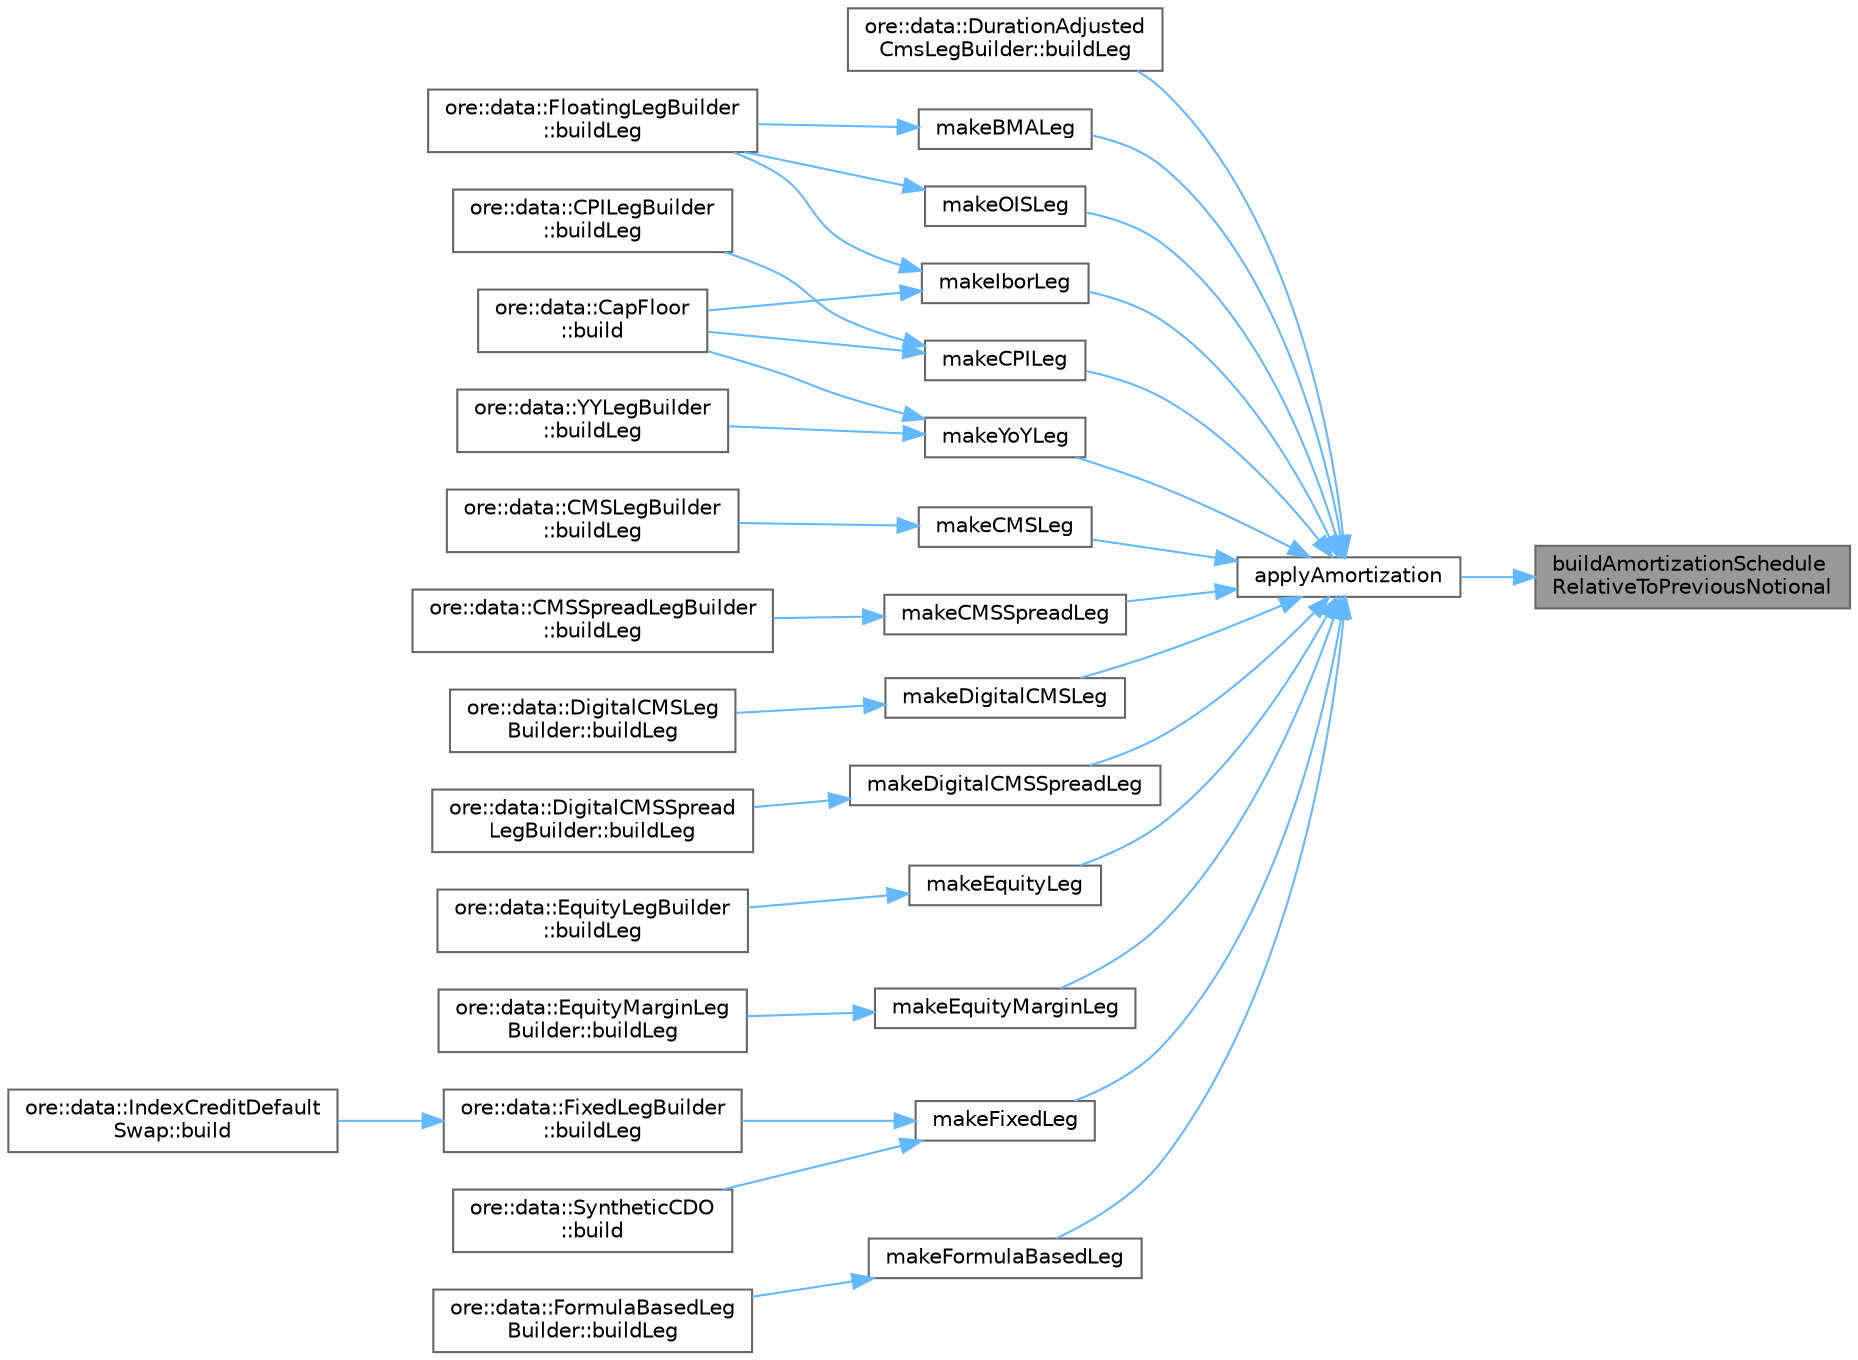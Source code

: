 digraph "buildAmortizationScheduleRelativeToPreviousNotional"
{
 // INTERACTIVE_SVG=YES
 // LATEX_PDF_SIZE
  bgcolor="transparent";
  edge [fontname=Helvetica,fontsize=10,labelfontname=Helvetica,labelfontsize=10];
  node [fontname=Helvetica,fontsize=10,shape=box,height=0.2,width=0.4];
  rankdir="RL";
  Node1 [label="buildAmortizationSchedule\lRelativeToPreviousNotional",height=0.2,width=0.4,color="gray40", fillcolor="grey60", style="filled", fontcolor="black",tooltip=" "];
  Node1 -> Node2 [dir="back",color="steelblue1",style="solid"];
  Node2 [label="applyAmortization",height=0.2,width=0.4,color="grey40", fillcolor="white", style="filled",URL="$namespaceore_1_1data.html#a51a0ccd1027fb275bb214f1baaaa2986",tooltip=" "];
  Node2 -> Node3 [dir="back",color="steelblue1",style="solid"];
  Node3 [label="ore::data::DurationAdjusted\lCmsLegBuilder::buildLeg",height=0.2,width=0.4,color="grey40", fillcolor="white", style="filled",URL="$classore_1_1data_1_1_duration_adjusted_cms_leg_builder.html#acb28979da2d410bdc9e47181a3d2c47f",tooltip=" "];
  Node2 -> Node4 [dir="back",color="steelblue1",style="solid"];
  Node4 [label="makeBMALeg",height=0.2,width=0.4,color="grey40", fillcolor="white", style="filled",URL="$namespaceore_1_1data.html#a6408115df2ec5297c701134b7310e89e",tooltip=" "];
  Node4 -> Node5 [dir="back",color="steelblue1",style="solid"];
  Node5 [label="ore::data::FloatingLegBuilder\l::buildLeg",height=0.2,width=0.4,color="grey40", fillcolor="white", style="filled",URL="$classore_1_1data_1_1_floating_leg_builder.html#aea285351d9f3458189a9e2d965349d23",tooltip=" "];
  Node2 -> Node6 [dir="back",color="steelblue1",style="solid"];
  Node6 [label="makeCMSLeg",height=0.2,width=0.4,color="grey40", fillcolor="white", style="filled",URL="$namespaceore_1_1data.html#ab7d8d2a721a09ccc8b574a9527126d76",tooltip=" "];
  Node6 -> Node7 [dir="back",color="steelblue1",style="solid"];
  Node7 [label="ore::data::CMSLegBuilder\l::buildLeg",height=0.2,width=0.4,color="grey40", fillcolor="white", style="filled",URL="$classore_1_1data_1_1_c_m_s_leg_builder.html#aea285351d9f3458189a9e2d965349d23",tooltip=" "];
  Node2 -> Node8 [dir="back",color="steelblue1",style="solid"];
  Node8 [label="makeCMSSpreadLeg",height=0.2,width=0.4,color="grey40", fillcolor="white", style="filled",URL="$namespaceore_1_1data.html#a96fb708eddac226d8c8a07b7fab26357",tooltip=" "];
  Node8 -> Node9 [dir="back",color="steelblue1",style="solid"];
  Node9 [label="ore::data::CMSSpreadLegBuilder\l::buildLeg",height=0.2,width=0.4,color="grey40", fillcolor="white", style="filled",URL="$classore_1_1data_1_1_c_m_s_spread_leg_builder.html#aea285351d9f3458189a9e2d965349d23",tooltip=" "];
  Node2 -> Node10 [dir="back",color="steelblue1",style="solid"];
  Node10 [label="makeCPILeg",height=0.2,width=0.4,color="grey40", fillcolor="white", style="filled",URL="$namespaceore_1_1data.html#a9acc77c037e133c7d0d774e134ec6001",tooltip=" "];
  Node10 -> Node11 [dir="back",color="steelblue1",style="solid"];
  Node11 [label="ore::data::CapFloor\l::build",height=0.2,width=0.4,color="grey40", fillcolor="white", style="filled",URL="$classore_1_1data_1_1_cap_floor.html#af7b69d5b18d278257927e32b10a23ee6",tooltip=" "];
  Node10 -> Node12 [dir="back",color="steelblue1",style="solid"];
  Node12 [label="ore::data::CPILegBuilder\l::buildLeg",height=0.2,width=0.4,color="grey40", fillcolor="white", style="filled",URL="$classore_1_1data_1_1_c_p_i_leg_builder.html#aea285351d9f3458189a9e2d965349d23",tooltip=" "];
  Node2 -> Node13 [dir="back",color="steelblue1",style="solid"];
  Node13 [label="makeDigitalCMSLeg",height=0.2,width=0.4,color="grey40", fillcolor="white", style="filled",URL="$namespaceore_1_1data.html#a0f8daeb5eca3762c644c5f18d026abad",tooltip=" "];
  Node13 -> Node14 [dir="back",color="steelblue1",style="solid"];
  Node14 [label="ore::data::DigitalCMSLeg\lBuilder::buildLeg",height=0.2,width=0.4,color="grey40", fillcolor="white", style="filled",URL="$classore_1_1data_1_1_digital_c_m_s_leg_builder.html#aea285351d9f3458189a9e2d965349d23",tooltip=" "];
  Node2 -> Node15 [dir="back",color="steelblue1",style="solid"];
  Node15 [label="makeDigitalCMSSpreadLeg",height=0.2,width=0.4,color="grey40", fillcolor="white", style="filled",URL="$namespaceore_1_1data.html#a98ab77f0a061c1389e5f28e438caafc5",tooltip=" "];
  Node15 -> Node16 [dir="back",color="steelblue1",style="solid"];
  Node16 [label="ore::data::DigitalCMSSpread\lLegBuilder::buildLeg",height=0.2,width=0.4,color="grey40", fillcolor="white", style="filled",URL="$classore_1_1data_1_1_digital_c_m_s_spread_leg_builder.html#aea285351d9f3458189a9e2d965349d23",tooltip=" "];
  Node2 -> Node17 [dir="back",color="steelblue1",style="solid"];
  Node17 [label="makeEquityLeg",height=0.2,width=0.4,color="grey40", fillcolor="white", style="filled",URL="$namespaceore_1_1data.html#acb4bb83867f6069f403faef9fd935f9d",tooltip=" "];
  Node17 -> Node18 [dir="back",color="steelblue1",style="solid"];
  Node18 [label="ore::data::EquityLegBuilder\l::buildLeg",height=0.2,width=0.4,color="grey40", fillcolor="white", style="filled",URL="$classore_1_1data_1_1_equity_leg_builder.html#aea285351d9f3458189a9e2d965349d23",tooltip=" "];
  Node2 -> Node19 [dir="back",color="steelblue1",style="solid"];
  Node19 [label="makeEquityMarginLeg",height=0.2,width=0.4,color="grey40", fillcolor="white", style="filled",URL="$namespaceore_1_1data.html#a79b34f8dad4e5430ec0c7834bf32dc5c",tooltip=" "];
  Node19 -> Node20 [dir="back",color="steelblue1",style="solid"];
  Node20 [label="ore::data::EquityMarginLeg\lBuilder::buildLeg",height=0.2,width=0.4,color="grey40", fillcolor="white", style="filled",URL="$classore_1_1data_1_1_equity_margin_leg_builder.html#aed0fa8878c4239d2706dda3970aaac21",tooltip=" "];
  Node2 -> Node21 [dir="back",color="steelblue1",style="solid"];
  Node21 [label="makeFixedLeg",height=0.2,width=0.4,color="grey40", fillcolor="white", style="filled",URL="$namespaceore_1_1data.html#adffc190d22c61f2181d0822f48fbace4",tooltip=" "];
  Node21 -> Node22 [dir="back",color="steelblue1",style="solid"];
  Node22 [label="ore::data::SyntheticCDO\l::build",height=0.2,width=0.4,color="grey40", fillcolor="white", style="filled",URL="$classore_1_1data_1_1_synthetic_c_d_o.html#af7b69d5b18d278257927e32b10a23ee6",tooltip=" "];
  Node21 -> Node23 [dir="back",color="steelblue1",style="solid"];
  Node23 [label="ore::data::FixedLegBuilder\l::buildLeg",height=0.2,width=0.4,color="grey40", fillcolor="white", style="filled",URL="$classore_1_1data_1_1_fixed_leg_builder.html#aea285351d9f3458189a9e2d965349d23",tooltip=" "];
  Node23 -> Node24 [dir="back",color="steelblue1",style="solid"];
  Node24 [label="ore::data::IndexCreditDefault\lSwap::build",height=0.2,width=0.4,color="grey40", fillcolor="white", style="filled",URL="$classore_1_1data_1_1_index_credit_default_swap.html#af7b69d5b18d278257927e32b10a23ee6",tooltip=" "];
  Node2 -> Node25 [dir="back",color="steelblue1",style="solid"];
  Node25 [label="makeFormulaBasedLeg",height=0.2,width=0.4,color="grey40", fillcolor="white", style="filled",URL="$namespaceore_1_1data.html#ae469a95d0c1cc98ec090b0834c3c591a",tooltip=" "];
  Node25 -> Node26 [dir="back",color="steelblue1",style="solid"];
  Node26 [label="ore::data::FormulaBasedLeg\lBuilder::buildLeg",height=0.2,width=0.4,color="grey40", fillcolor="white", style="filled",URL="$classore_1_1data_1_1_formula_based_leg_builder.html#acb28979da2d410bdc9e47181a3d2c47f",tooltip=" "];
  Node2 -> Node27 [dir="back",color="steelblue1",style="solid"];
  Node27 [label="makeIborLeg",height=0.2,width=0.4,color="grey40", fillcolor="white", style="filled",URL="$namespaceore_1_1data.html#adbd7eae430426f8577221f6dcc7797bc",tooltip=" "];
  Node27 -> Node11 [dir="back",color="steelblue1",style="solid"];
  Node27 -> Node5 [dir="back",color="steelblue1",style="solid"];
  Node2 -> Node28 [dir="back",color="steelblue1",style="solid"];
  Node28 [label="makeOISLeg",height=0.2,width=0.4,color="grey40", fillcolor="white", style="filled",URL="$namespaceore_1_1data.html#a03c3cd19cb0e903ea9d9c5021e5bb7dd",tooltip=" "];
  Node28 -> Node5 [dir="back",color="steelblue1",style="solid"];
  Node2 -> Node29 [dir="back",color="steelblue1",style="solid"];
  Node29 [label="makeYoYLeg",height=0.2,width=0.4,color="grey40", fillcolor="white", style="filled",URL="$namespaceore_1_1data.html#a8462b30364051b2fd421b4a67709cf8d",tooltip=" "];
  Node29 -> Node11 [dir="back",color="steelblue1",style="solid"];
  Node29 -> Node30 [dir="back",color="steelblue1",style="solid"];
  Node30 [label="ore::data::YYLegBuilder\l::buildLeg",height=0.2,width=0.4,color="grey40", fillcolor="white", style="filled",URL="$classore_1_1data_1_1_y_y_leg_builder.html#aea285351d9f3458189a9e2d965349d23",tooltip=" "];
}
